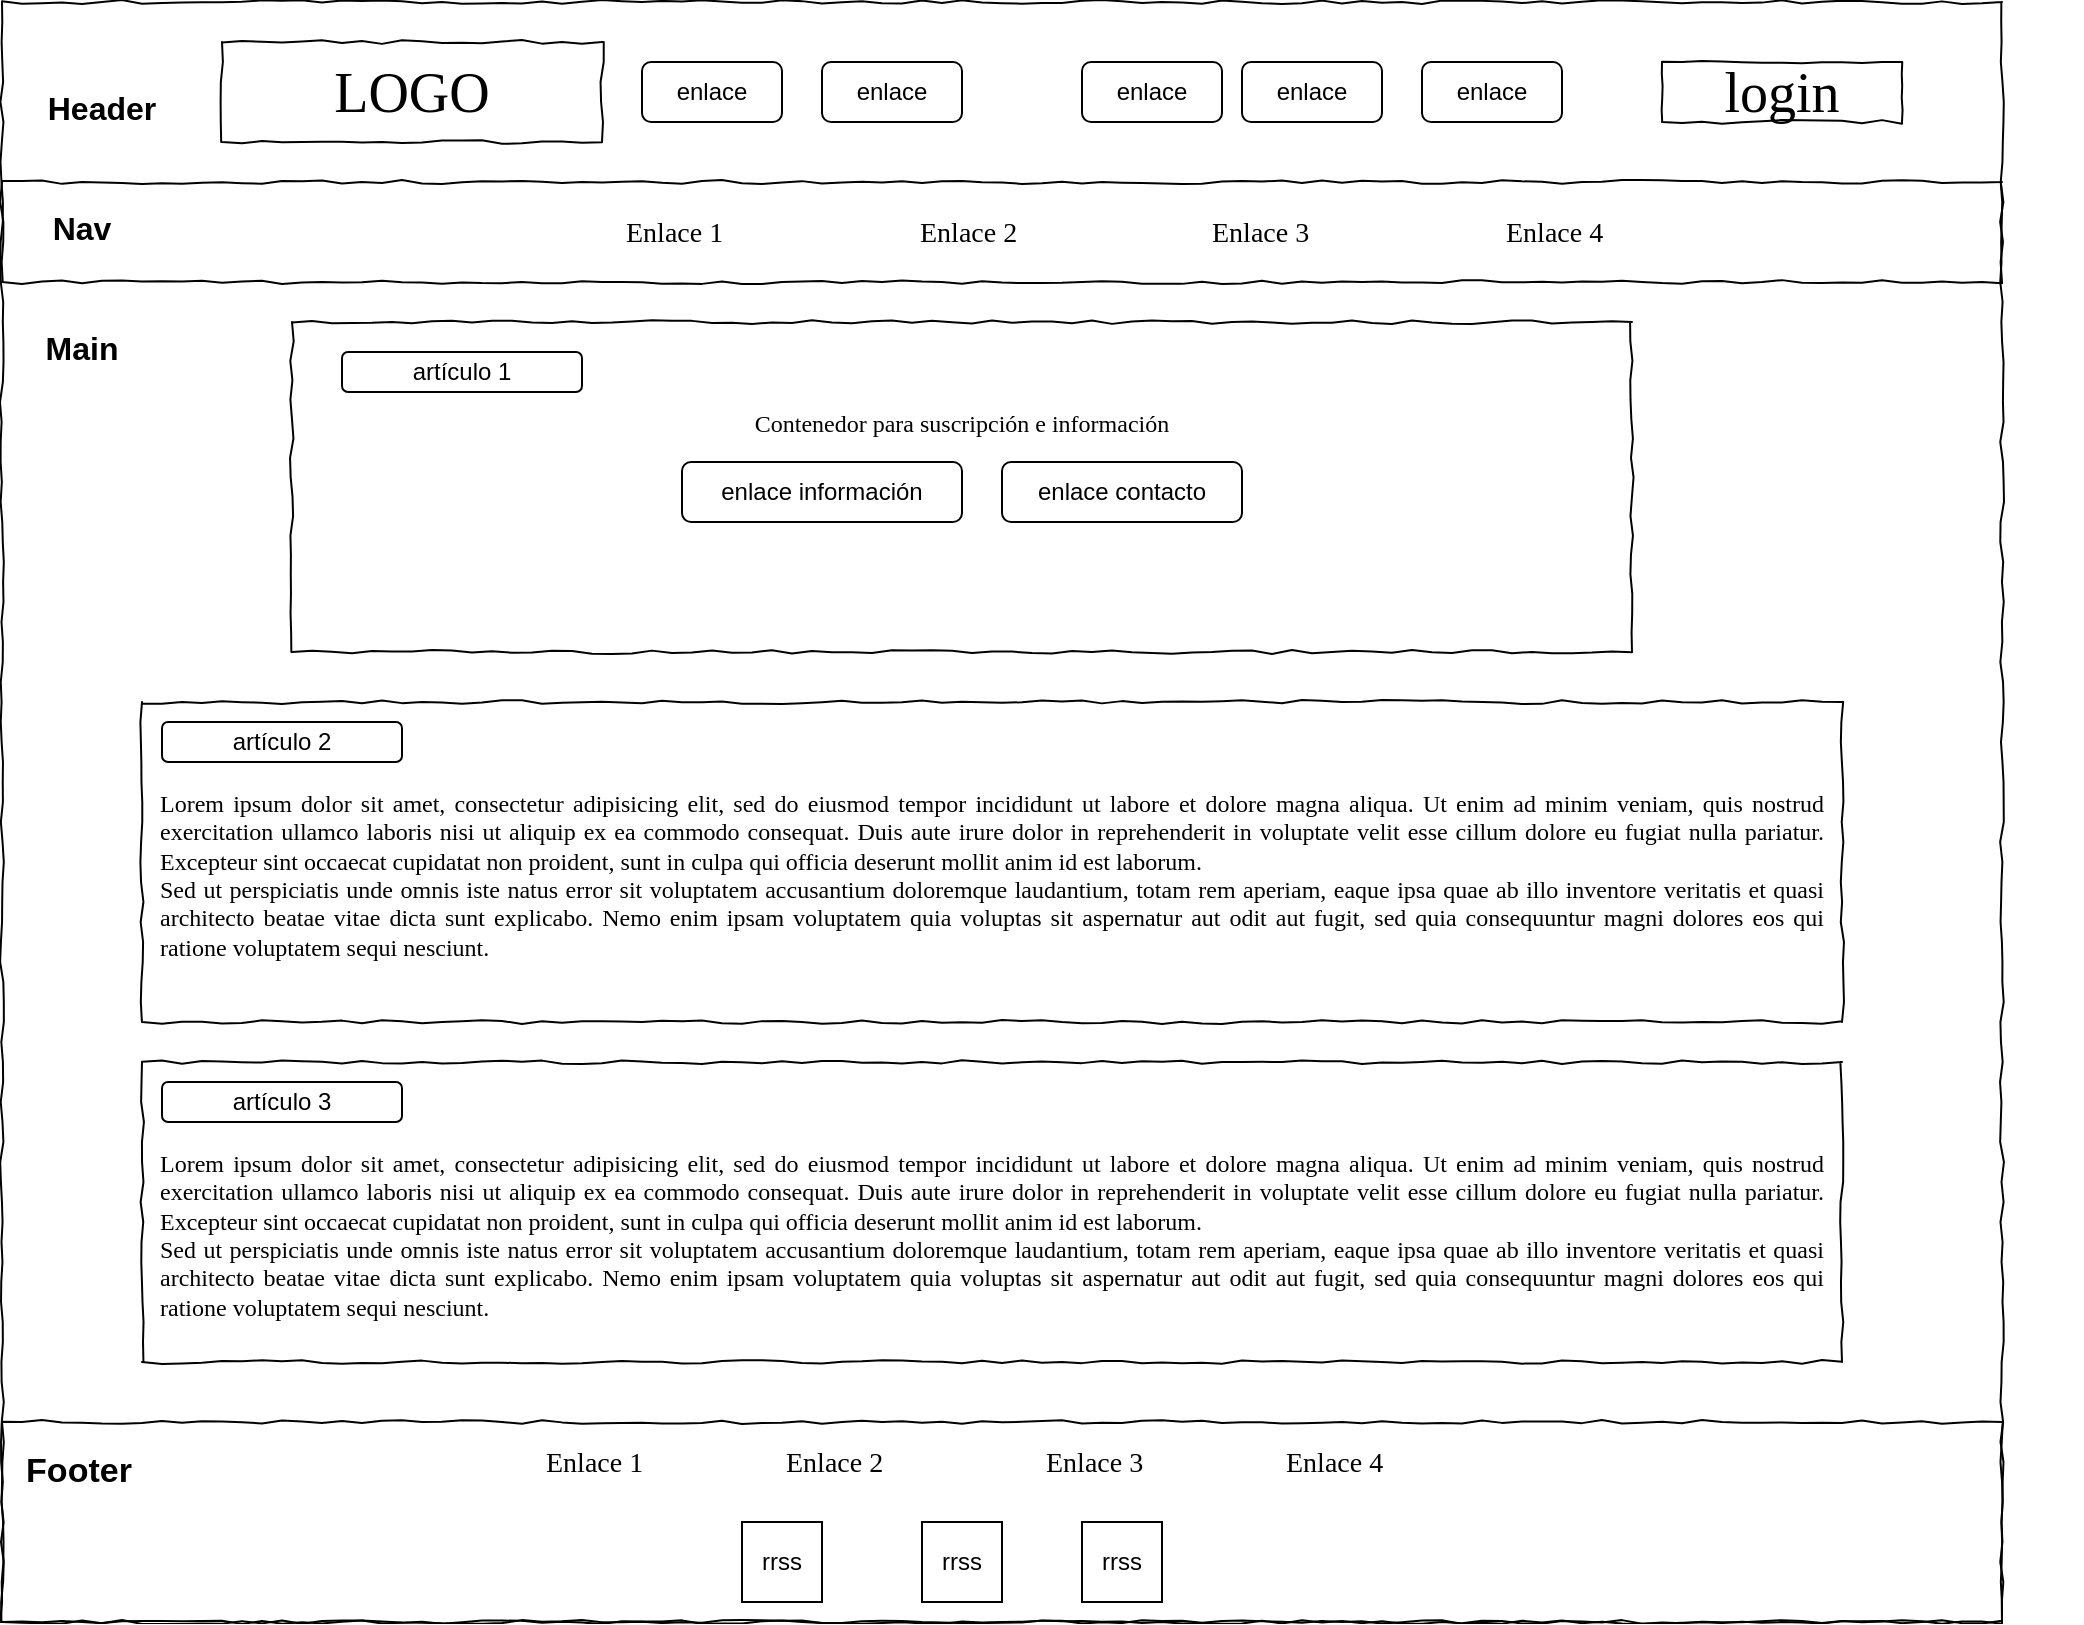 <mxfile version="27.0.2">
  <diagram name="Page-1" id="03018318-947c-dd8e-b7a3-06fadd420f32">
    <mxGraphModel dx="1028" dy="611" grid="1" gridSize="10" guides="1" tooltips="1" connect="1" arrows="1" fold="1" page="1" pageScale="1" pageWidth="1100" pageHeight="850" background="#ffffff" math="0" shadow="0">
      <root>
        <mxCell id="0" />
        <mxCell id="1" parent="0" />
        <mxCell id="677b7b8949515195-1" value="" style="whiteSpace=wrap;html=1;rounded=0;shadow=0;labelBackgroundColor=none;strokeColor=#000000;strokeWidth=1;fillColor=none;fontFamily=Verdana;fontSize=12;fontColor=#000000;align=center;comic=1;" parent="1" vertex="1">
          <mxGeometry x="20" y="20" width="1000" height="810" as="geometry" />
        </mxCell>
        <mxCell id="677b7b8949515195-2" value="LOGO" style="whiteSpace=wrap;html=1;rounded=0;shadow=0;labelBackgroundColor=none;strokeWidth=1;fontFamily=Verdana;fontSize=28;align=center;comic=1;" parent="1" vertex="1">
          <mxGeometry x="130" y="40" width="190" height="50" as="geometry" />
        </mxCell>
        <mxCell id="677b7b8949515195-15" value="&lt;div style=&quot;text-align: justify&quot;&gt;&lt;br&gt;&lt;/div&gt;&lt;div style=&quot;text-align: justify&quot;&gt;&lt;br&gt;&lt;/div&gt;&lt;div style=&quot;text-align: justify&quot;&gt;Contenedor para suscripción e información&lt;/div&gt;&lt;div style=&quot;text-align: justify&quot;&gt;&lt;br&gt;&lt;/div&gt;&lt;div style=&quot;text-align: justify&quot;&gt;&lt;br&gt;&lt;/div&gt;&lt;div style=&quot;text-align: justify&quot;&gt;&lt;br&gt;&lt;/div&gt;" style="whiteSpace=wrap;html=1;rounded=0;shadow=0;labelBackgroundColor=none;strokeWidth=1;fillColor=none;fontFamily=Verdana;fontSize=12;align=center;verticalAlign=top;spacing=10;comic=1;" parent="1" vertex="1">
          <mxGeometry x="165" y="180" width="670" height="165" as="geometry" />
        </mxCell>
        <mxCell id="JX4ozrnnW1V1URRFT7VI-2" value="&lt;div&gt;login&lt;/div&gt;" style="whiteSpace=wrap;html=1;rounded=0;shadow=0;labelBackgroundColor=none;strokeWidth=1;fontFamily=Verdana;fontSize=28;align=center;comic=1;" parent="1" vertex="1">
          <mxGeometry x="850" y="50" width="120" height="30" as="geometry" />
        </mxCell>
        <mxCell id="JX4ozrnnW1V1URRFT7VI-3" value="enlace" style="rounded=1;whiteSpace=wrap;html=1;" parent="1" vertex="1">
          <mxGeometry x="340" y="50" width="70" height="30" as="geometry" />
        </mxCell>
        <mxCell id="JX4ozrnnW1V1URRFT7VI-8" value="" style="group" parent="1" vertex="1" connectable="0">
          <mxGeometry x="20" y="110" width="1040" height="50" as="geometry" />
        </mxCell>
        <mxCell id="677b7b8949515195-10" value="" style="whiteSpace=wrap;html=1;rounded=0;shadow=0;labelBackgroundColor=none;strokeWidth=1;fillColor=none;fontFamily=Verdana;fontSize=12;align=center;comic=1;" parent="JX4ozrnnW1V1URRFT7VI-8" vertex="1">
          <mxGeometry width="1000" height="50" as="geometry" />
        </mxCell>
        <mxCell id="677b7b8949515195-11" value="Enlace 1" style="text;html=1;points=[];align=left;verticalAlign=top;spacingTop=-4;fontSize=14;fontFamily=Verdana" parent="JX4ozrnnW1V1URRFT7VI-8" vertex="1">
          <mxGeometry x="310" y="15" width="60" height="20" as="geometry" />
        </mxCell>
        <mxCell id="677b7b8949515195-12" value="Enlace 2" style="text;html=1;points=[];align=left;verticalAlign=top;spacingTop=-4;fontSize=14;fontFamily=Verdana" parent="JX4ozrnnW1V1URRFT7VI-8" vertex="1">
          <mxGeometry x="457" y="15" width="60" height="20" as="geometry" />
        </mxCell>
        <mxCell id="677b7b8949515195-13" value="Enlace 3" style="text;html=1;points=[];align=left;verticalAlign=top;spacingTop=-4;fontSize=14;fontFamily=Verdana" parent="JX4ozrnnW1V1URRFT7VI-8" vertex="1">
          <mxGeometry x="603" y="15" width="60" height="20" as="geometry" />
        </mxCell>
        <mxCell id="677b7b8949515195-14" value="Enlace 4" style="text;html=1;points=[];align=left;verticalAlign=top;spacingTop=-4;fontSize=14;fontFamily=Verdana" parent="JX4ozrnnW1V1URRFT7VI-8" vertex="1">
          <mxGeometry x="750" y="15" width="60" height="20" as="geometry" />
        </mxCell>
        <mxCell id="JX4ozrnnW1V1URRFT7VI-16" value="&lt;font style=&quot;font-size: 16px;&quot;&gt;&lt;b&gt;Nav&lt;/b&gt;&lt;/font&gt;" style="text;html=1;align=center;verticalAlign=middle;whiteSpace=wrap;rounded=0;" parent="JX4ozrnnW1V1URRFT7VI-8" vertex="1">
          <mxGeometry x="10" width="60" height="45" as="geometry" />
        </mxCell>
        <mxCell id="JX4ozrnnW1V1URRFT7VI-9" value="" style="group" parent="1" vertex="1" connectable="0">
          <mxGeometry x="20" y="730" width="1000" height="100" as="geometry" />
        </mxCell>
        <mxCell id="JX4ozrnnW1V1URRFT7VI-10" value="" style="whiteSpace=wrap;html=1;rounded=0;shadow=0;labelBackgroundColor=none;strokeWidth=1;fillColor=none;fontFamily=Verdana;fontSize=12;align=center;comic=1;" parent="JX4ozrnnW1V1URRFT7VI-9" vertex="1">
          <mxGeometry width="1000" height="100" as="geometry" />
        </mxCell>
        <mxCell id="JX4ozrnnW1V1URRFT7VI-11" value="Enlace 1" style="text;html=1;points=[];align=left;verticalAlign=top;spacingTop=-4;fontSize=14;fontFamily=Verdana" parent="JX4ozrnnW1V1URRFT7VI-9" vertex="1">
          <mxGeometry x="270.005" y="10" width="57.148" height="40" as="geometry" />
        </mxCell>
        <mxCell id="JX4ozrnnW1V1URRFT7VI-12" value="Enlace 2" style="text;html=1;points=[];align=left;verticalAlign=top;spacingTop=-4;fontSize=14;fontFamily=Verdana" parent="JX4ozrnnW1V1URRFT7VI-9" vertex="1">
          <mxGeometry x="389.998" y="10" width="57.148" height="40" as="geometry" />
        </mxCell>
        <mxCell id="JX4ozrnnW1V1URRFT7VI-13" value="Enlace 3" style="text;html=1;points=[];align=left;verticalAlign=top;spacingTop=-4;fontSize=14;fontFamily=Verdana" parent="JX4ozrnnW1V1URRFT7VI-9" vertex="1">
          <mxGeometry x="519.998" y="10" width="57.148" height="40" as="geometry" />
        </mxCell>
        <mxCell id="JX4ozrnnW1V1URRFT7VI-14" value="Enlace 4" style="text;html=1;points=[];align=left;verticalAlign=top;spacingTop=-4;fontSize=14;fontFamily=Verdana" parent="JX4ozrnnW1V1URRFT7VI-9" vertex="1">
          <mxGeometry x="640.001" y="10" width="57.148" height="40" as="geometry" />
        </mxCell>
        <mxCell id="JX4ozrnnW1V1URRFT7VI-15" value="&lt;font style=&quot;font-size: 17px;&quot;&gt;&lt;b&gt;Footer&lt;/b&gt;&lt;/font&gt;" style="text;html=1;align=center;verticalAlign=middle;whiteSpace=wrap;rounded=0;" parent="JX4ozrnnW1V1URRFT7VI-9" vertex="1">
          <mxGeometry x="9.998" y="-20" width="56.604" height="90" as="geometry" />
        </mxCell>
        <mxCell id="qUrloPtSv1xD6VKH8vv6-12" value="rrss" style="whiteSpace=wrap;html=1;aspect=fixed;" vertex="1" parent="JX4ozrnnW1V1URRFT7VI-9">
          <mxGeometry x="370" y="50" width="40" height="40" as="geometry" />
        </mxCell>
        <mxCell id="qUrloPtSv1xD6VKH8vv6-13" value="rrss" style="whiteSpace=wrap;html=1;aspect=fixed;" vertex="1" parent="JX4ozrnnW1V1URRFT7VI-9">
          <mxGeometry x="460" y="50" width="40" height="40" as="geometry" />
        </mxCell>
        <mxCell id="qUrloPtSv1xD6VKH8vv6-14" value="rrss" style="whiteSpace=wrap;html=1;aspect=fixed;" vertex="1" parent="JX4ozrnnW1V1URRFT7VI-9">
          <mxGeometry x="540" y="50" width="40" height="40" as="geometry" />
        </mxCell>
        <mxCell id="JX4ozrnnW1V1URRFT7VI-17" value="&lt;span style=&quot;font-size: 16px;&quot;&gt;&lt;b&gt;Header&lt;/b&gt;&lt;/span&gt;" style="text;html=1;align=center;verticalAlign=middle;whiteSpace=wrap;rounded=0;" parent="1" vertex="1">
          <mxGeometry x="40" y="50" width="60" height="45" as="geometry" />
        </mxCell>
        <mxCell id="JX4ozrnnW1V1URRFT7VI-25" value="&lt;span style=&quot;font-size: 16px;&quot;&gt;&lt;b&gt;Main&lt;/b&gt;&lt;/span&gt;" style="text;html=1;align=center;verticalAlign=middle;whiteSpace=wrap;rounded=0;" parent="1" vertex="1">
          <mxGeometry x="30" y="170" width="60" height="45" as="geometry" />
        </mxCell>
        <mxCell id="qUrloPtSv1xD6VKH8vv6-1" value="enlace" style="rounded=1;whiteSpace=wrap;html=1;" vertex="1" parent="1">
          <mxGeometry x="430" y="50" width="70" height="30" as="geometry" />
        </mxCell>
        <mxCell id="qUrloPtSv1xD6VKH8vv6-2" value="enlace" style="rounded=1;whiteSpace=wrap;html=1;" vertex="1" parent="1">
          <mxGeometry x="560" y="50" width="70" height="30" as="geometry" />
        </mxCell>
        <mxCell id="qUrloPtSv1xD6VKH8vv6-3" value="enlace" style="rounded=1;whiteSpace=wrap;html=1;" vertex="1" parent="1">
          <mxGeometry x="640" y="50" width="70" height="30" as="geometry" />
        </mxCell>
        <mxCell id="qUrloPtSv1xD6VKH8vv6-4" value="enlace" style="rounded=1;whiteSpace=wrap;html=1;" vertex="1" parent="1">
          <mxGeometry x="730" y="50" width="70" height="30" as="geometry" />
        </mxCell>
        <mxCell id="qUrloPtSv1xD6VKH8vv6-5" value="&lt;div style=&quot;text-align: justify&quot;&gt;&lt;span&gt;&lt;br&gt;&lt;/span&gt;&lt;/div&gt;&lt;div style=&quot;text-align: justify&quot;&gt;&lt;span&gt;&lt;br&gt;&lt;/span&gt;&lt;/div&gt;&lt;div style=&quot;text-align: justify&quot;&gt;&lt;span&gt;Lorem ipsum dolor sit amet, consectetur adipisicing elit, sed do eiusmod tempor incididunt ut labore et dolore magna aliqua. Ut enim ad minim veniam, quis nostrud exercitation ullamco laboris nisi ut aliquip ex ea commodo consequat. Duis aute irure dolor in reprehenderit in voluptate velit esse cillum dolore eu fugiat nulla pariatur. Excepteur sint occaecat cupidatat non proident, sunt in culpa qui officia deserunt mollit anim id est laborum.&lt;/span&gt;&lt;/div&gt;&lt;div style=&quot;text-align: justify&quot;&gt;&lt;span&gt;Sed ut perspiciatis unde omnis iste natus error sit voluptatem accusantium doloremque laudantium, totam rem aperiam, eaque ipsa quae ab illo inventore veritatis et quasi architecto beatae vitae dicta sunt explicabo. Nemo enim ipsam voluptatem quia voluptas sit aspernatur aut odit aut fugit, sed quia consequuntur magni dolores eos qui ratione voluptatem sequi nesciunt.&amp;nbsp;&lt;/span&gt;&lt;/div&gt;" style="whiteSpace=wrap;html=1;rounded=0;shadow=0;labelBackgroundColor=none;strokeWidth=1;fillColor=none;fontFamily=Verdana;fontSize=12;align=center;verticalAlign=top;spacing=10;comic=1;" vertex="1" parent="1">
          <mxGeometry x="90" y="370" width="850" height="160" as="geometry" />
        </mxCell>
        <mxCell id="qUrloPtSv1xD6VKH8vv6-6" value="&lt;div style=&quot;text-align: justify&quot;&gt;&lt;span&gt;&lt;br&gt;&lt;/span&gt;&lt;/div&gt;&lt;div style=&quot;text-align: justify&quot;&gt;&lt;span&gt;&lt;br&gt;&lt;/span&gt;&lt;/div&gt;&lt;div style=&quot;text-align: justify&quot;&gt;&lt;span&gt;Lorem ipsum dolor sit amet, consectetur adipisicing elit, sed do eiusmod tempor incididunt ut labore et dolore magna aliqua. Ut enim ad minim veniam, quis nostrud exercitation ullamco laboris nisi ut aliquip ex ea commodo consequat. Duis aute irure dolor in reprehenderit in voluptate velit esse cillum dolore eu fugiat nulla pariatur. Excepteur sint occaecat cupidatat non proident, sunt in culpa qui officia deserunt mollit anim id est laborum.&lt;/span&gt;&lt;/div&gt;&lt;div style=&quot;text-align: justify&quot;&gt;&lt;span&gt;Sed ut perspiciatis unde omnis iste natus error sit voluptatem accusantium doloremque laudantium, totam rem aperiam, eaque ipsa quae ab illo inventore veritatis et quasi architecto beatae vitae dicta sunt explicabo. Nemo enim ipsam voluptatem quia voluptas sit aspernatur aut odit aut fugit, sed quia consequuntur magni dolores eos qui ratione voluptatem sequi nesciunt.&amp;nbsp;&lt;/span&gt;&lt;/div&gt;" style="whiteSpace=wrap;html=1;rounded=0;shadow=0;labelBackgroundColor=none;strokeWidth=1;fillColor=none;fontFamily=Verdana;fontSize=12;align=center;verticalAlign=top;spacing=10;comic=1;" vertex="1" parent="1">
          <mxGeometry x="90" y="550" width="850" height="150" as="geometry" />
        </mxCell>
        <mxCell id="qUrloPtSv1xD6VKH8vv6-7" value="artículo 1" style="rounded=1;whiteSpace=wrap;html=1;" vertex="1" parent="1">
          <mxGeometry x="190" y="195" width="120" height="20" as="geometry" />
        </mxCell>
        <mxCell id="qUrloPtSv1xD6VKH8vv6-8" value="artículo 2" style="rounded=1;whiteSpace=wrap;html=1;" vertex="1" parent="1">
          <mxGeometry x="100" y="380" width="120" height="20" as="geometry" />
        </mxCell>
        <mxCell id="qUrloPtSv1xD6VKH8vv6-9" value="artículo 3" style="rounded=1;whiteSpace=wrap;html=1;" vertex="1" parent="1">
          <mxGeometry x="100" y="560" width="120" height="20" as="geometry" />
        </mxCell>
        <mxCell id="qUrloPtSv1xD6VKH8vv6-10" value="enlace información" style="rounded=1;whiteSpace=wrap;html=1;" vertex="1" parent="1">
          <mxGeometry x="360" y="250" width="140" height="30" as="geometry" />
        </mxCell>
        <mxCell id="qUrloPtSv1xD6VKH8vv6-11" value="enlace contacto" style="rounded=1;whiteSpace=wrap;html=1;" vertex="1" parent="1">
          <mxGeometry x="520" y="250" width="120" height="30" as="geometry" />
        </mxCell>
      </root>
    </mxGraphModel>
  </diagram>
</mxfile>
